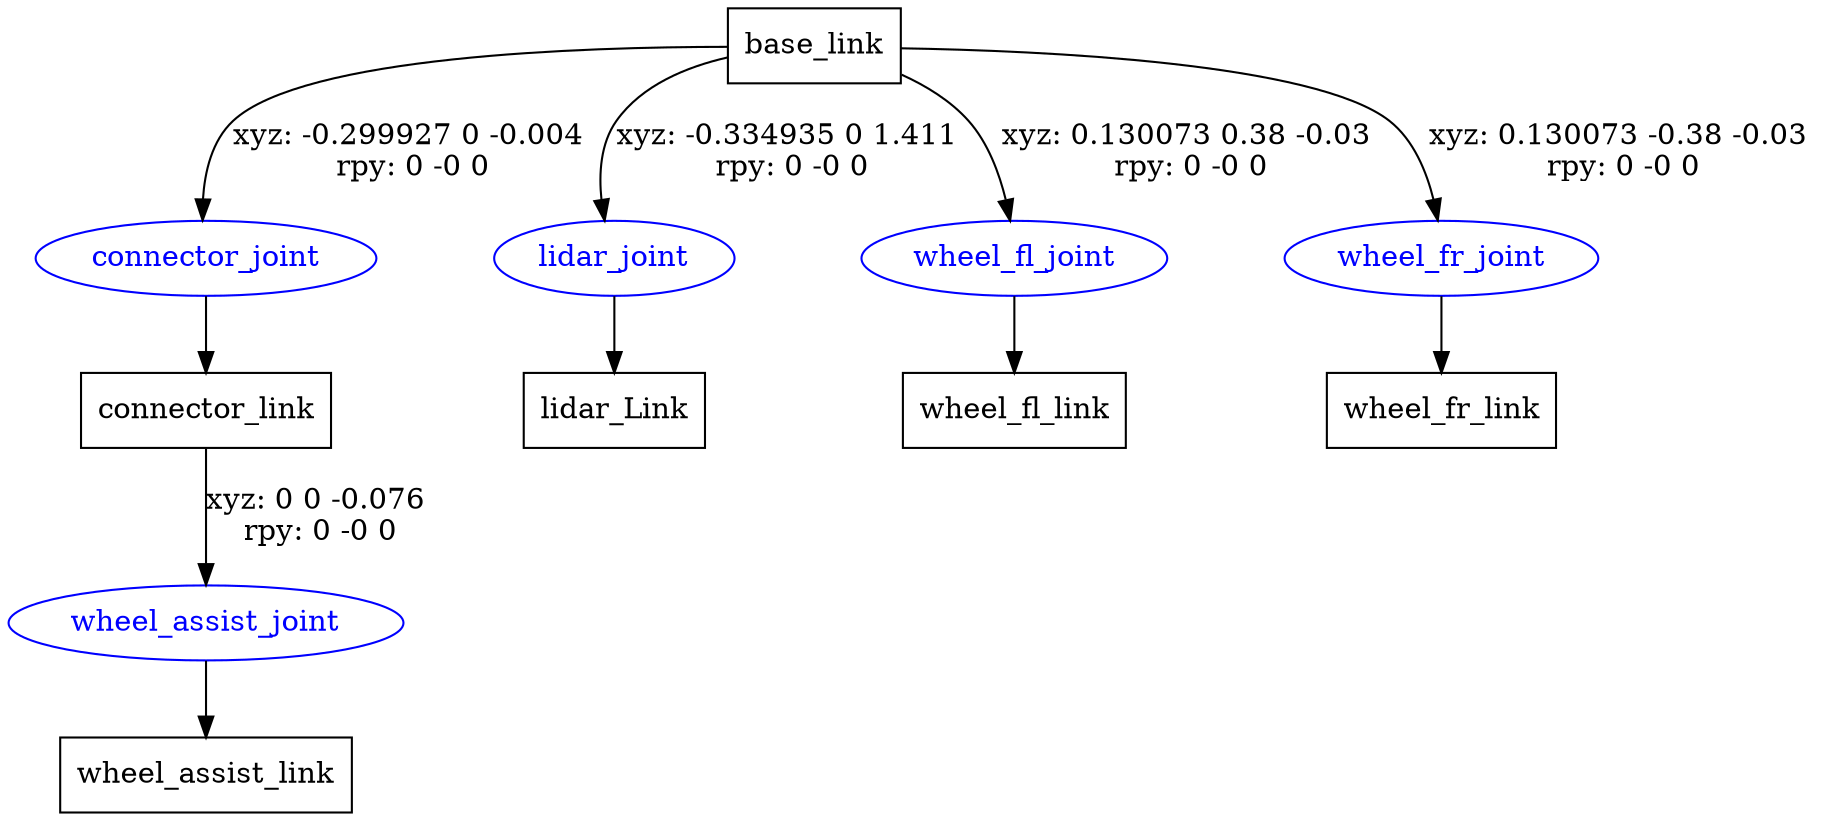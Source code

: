 digraph G {
node [shape=box];
"base_link" [label="base_link"];
"connector_link" [label="connector_link"];
"wheel_assist_link" [label="wheel_assist_link"];
"lidar_Link" [label="lidar_Link"];
"wheel_fl_link" [label="wheel_fl_link"];
"wheel_fr_link" [label="wheel_fr_link"];
node [shape=ellipse, color=blue, fontcolor=blue];
"base_link" -> "connector_joint" [label="xyz: -0.299927 0 -0.004 \nrpy: 0 -0 0"]
"connector_joint" -> "connector_link"
"connector_link" -> "wheel_assist_joint" [label="xyz: 0 0 -0.076 \nrpy: 0 -0 0"]
"wheel_assist_joint" -> "wheel_assist_link"
"base_link" -> "lidar_joint" [label="xyz: -0.334935 0 1.411 \nrpy: 0 -0 0"]
"lidar_joint" -> "lidar_Link"
"base_link" -> "wheel_fl_joint" [label="xyz: 0.130073 0.38 -0.03 \nrpy: 0 -0 0"]
"wheel_fl_joint" -> "wheel_fl_link"
"base_link" -> "wheel_fr_joint" [label="xyz: 0.130073 -0.38 -0.03 \nrpy: 0 -0 0"]
"wheel_fr_joint" -> "wheel_fr_link"
}
